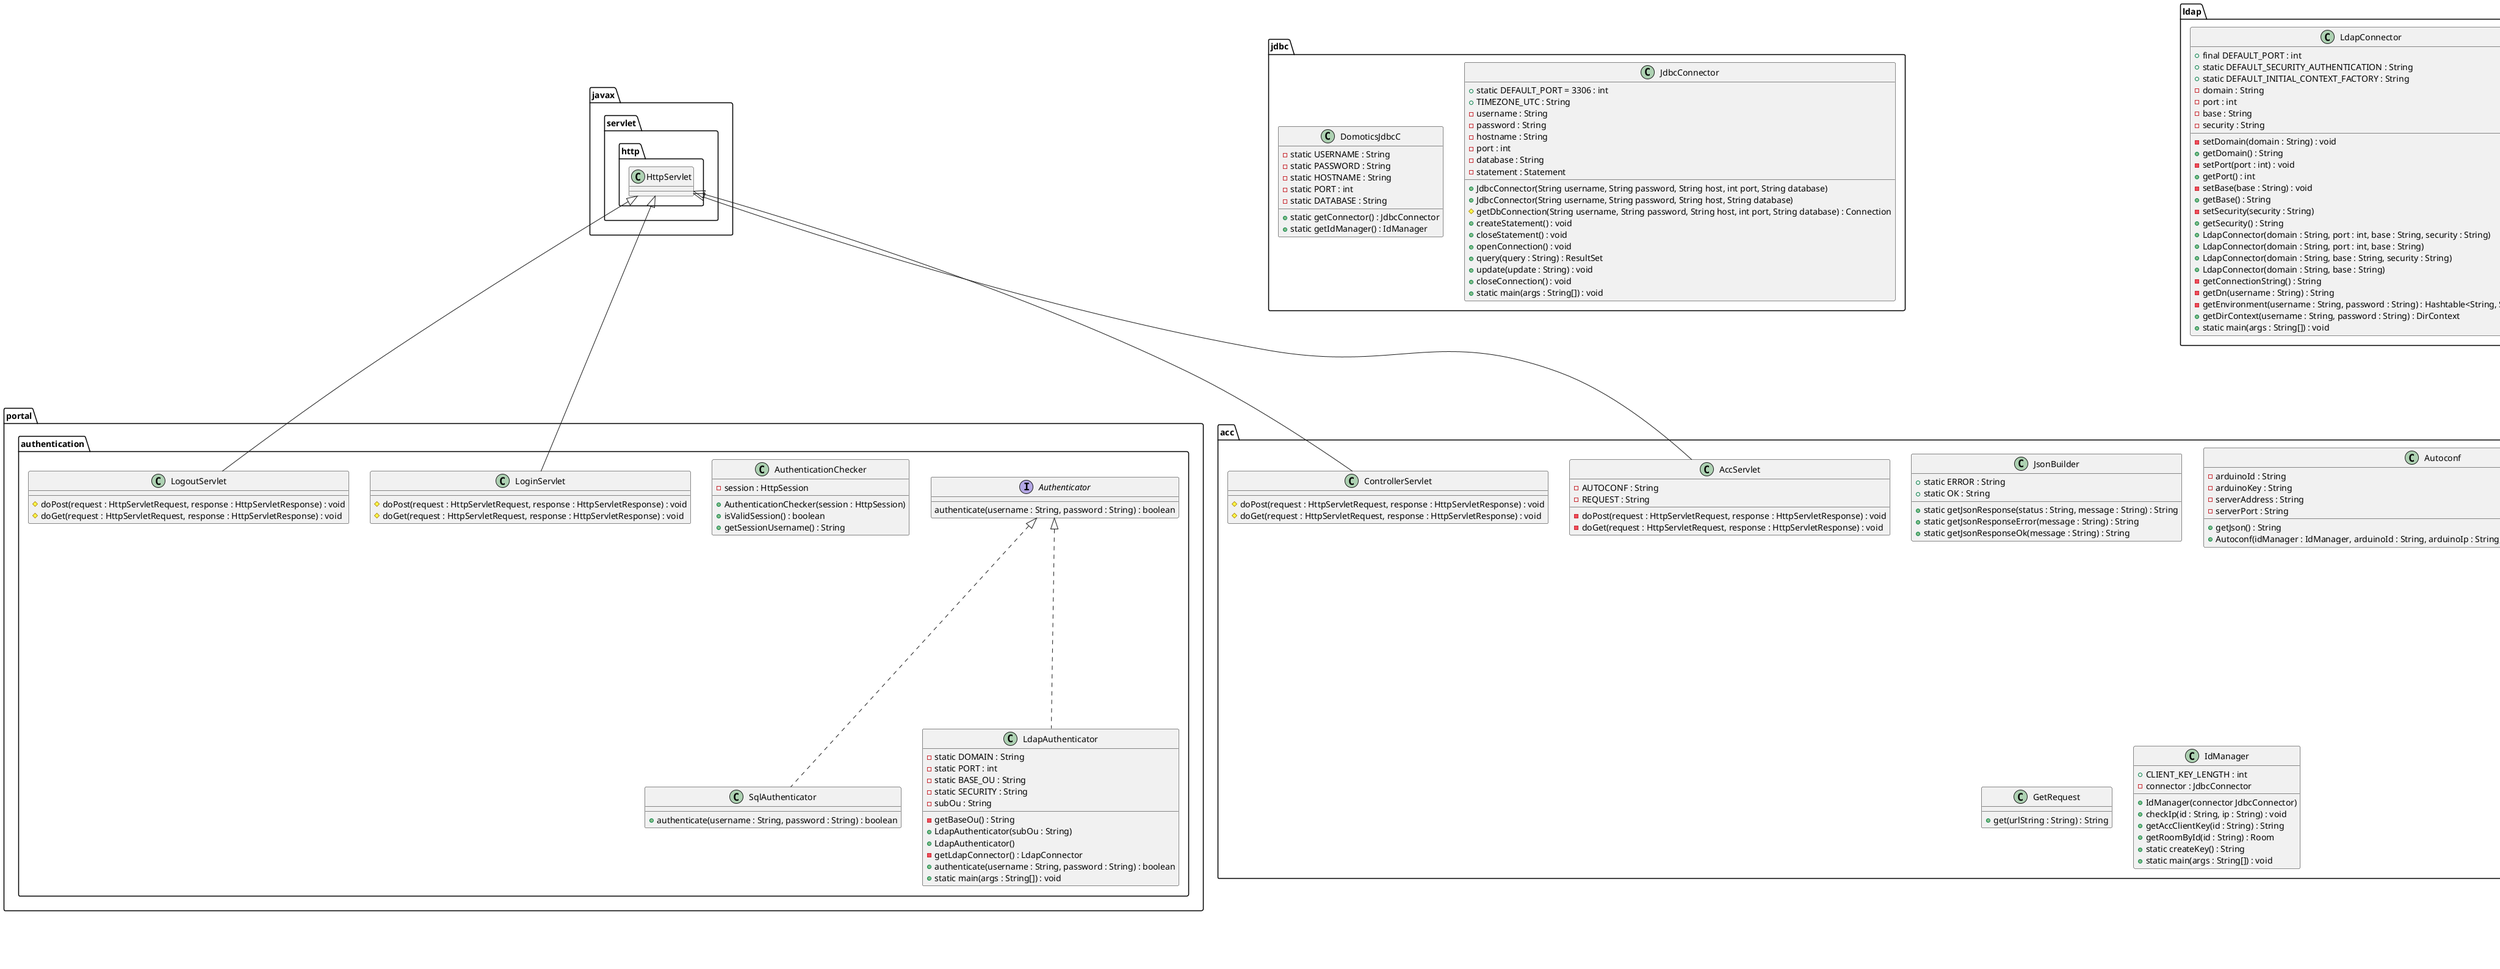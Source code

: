 @startuml

package javax.servlet.http {
    class HttpServlet {

    }
}

package jdbc {
    class JdbcConnector {
        + static DEFAULT_PORT = 3306 : int
        + TIMEZONE_UTC : String
        - username : String
        - password : String
        - hostname : String
        - port : int
        - database : String
        - statement : Statement
        + JdbcConnector(String username, String password, String host, int port, String database)
        + JdbcConnector(String username, String password, String host, String database)
        # getDbConnection(String username, String password, String host, int port, String database) : Connection
        + createStatement() : void
        + closeStatement() : void
        + openConnection() : void
        + query(query : String) : ResultSet
        + update(update : String) : void
        + closeConnection() : void
        + static main(args : String[]) : void
    }

    class DomoticsJdbcC {
        - static USERNAME : String
        - static PASSWORD : String
        - static HOSTNAME : String
        - static PORT : int
        - static DATABASE : String
        + static getConnector() : JdbcConnector
        + static getIdManager() : IdManager
    }
}

package ldap {
    class LdapConnector {
        + final DEFAULT_PORT : int
        + static DEFAULT_SECURITY_AUTHENTICATION : String
        + static DEFAULT_INITIAL_CONTEXT_FACTORY : String
        - domain : String
        - port : int
        - base : String
        - security : String
        - setDomain(domain : String) : void
        + getDomain() : String
        - setPort(port : int) : void
        + getPort() : int
        - setBase(base : String) : void
        + getBase() : String
        - setSecurity(security : String)
        + getSecurity() : String
        + LdapConnector(domain : String, port : int, base : String, security : String)
        + LdapConnector(domain : String, port : int, base : String)
        + LdapConnector(domain : String, base : String, security : String)
        + LdapConnector(domain : String, base : String)
        - getConnectionString() : String
        - getDn(username : String) : String
        - getEnvironment(username : String, password : String) : Hashtable<String, String>
        + getDirContext(username : String, password : String) : DirContext
        + static main(args : String[]) : void
    }
}

package portal.authentication {

    interface Authenticator {
        authenticate(username : String, password : String) : boolean
    }

    class SqlAuthenticator {
        + authenticate(username : String, password : String) : boolean
    }
    Authenticator <|.. SqlAuthenticator

    class LdapAuthenticator {
        - static DOMAIN : String
        - static PORT : int
        - static BASE_OU : String
        - static SECURITY : String
        - subOu : String
        - getBaseOu() : String
        + LdapAuthenticator(subOu : String)
        + LdapAuthenticator()
        - getLdapConnector() : LdapConnector
        + authenticate(username : String, password : String) : boolean
        + static main(args : String[]) : void
    }
    Authenticator <|.. LdapAuthenticator

    class AuthenticationChecker {
        - session : HttpSession
        + AuthenticationChecker(session : HttpSession)
        + isValidSession() : boolean
        + getSessionUsername() : String
    }

    class LoginServlet {
        # doPost(request : HttpServletRequest, response : HttpServletResponse) : void
        # doGet(request : HttpServletRequest, response : HttpServletResponse) : void
    }
    HttpServlet <|-- LoginServlet

    class LogoutServlet {
        # doPost(request : HttpServletRequest, response : HttpServletResponse) : void
        # doGet(request : HttpServletRequest, response : HttpServletResponse) : void
    }
    HttpServlet <|-- LogoutServlet
}

package models {
    class Room {
        - name : String
        + getName() : String
        + Room(name : String)
        + getJson() : JSONObject
        + getJsonString() : String
        + static getRooms(sqlResultSet : ResultSet) : List<Room>
        + static get(name : String) : Room
        + static get(name : String, jdbcConnector : JdbcConnector) : Room
        + static main(args : String[]) : void
    }

    class Arduino {
        - id : String
        - ip : String
        - key : String
        - rootPassword : String
        + getId() : String
        + getIp() : String
        + getKey() : String
        + getRoom() : Room
        + Arduino(id : String, ip : String, key : String, rootPassword : String, room : Room)
        + Arduino(idManager : IdManager, id : String, ip : String)
        + Arduino(connector : JdbcConnector, id : String)
        + Arduino(connector : JdbcConnector, ip : String, key : String)
        + set(resultSet : ResultSet) : void
        + getJson() : JSONObject
        + getJsonString() : String
        + isAlive() : boolean
        + static getArduinos(sqlResultSet : ResultSet) : List<Arduino>
        + static getArduinosByRoom(jdbcConnector : JdbcConnector, roomName : String)
        + static main(args : String[]) : void
    }
    Room o-- Arduino

    class Light {
        + LIGHT_ON : int
        + LIGHT_OFF : int
        - pin : int
        - name : String
        + getPin() : int
        + getArduino() : Arduino
        + getName() : String
        + getId() : String
        + isOn() : boolean
        + Light(pin : int, arduino : Arduino, name : String)
        + Light(pin : int, arduino : Arduino, connector JdbcConnector)
        + getJson() : JSONObject
        + getJsonString() : String
        - getRequestString(status : int) : String
        - getRequestString() : String
        + turnOn() : void
        + turnOff() : void
        + getStatus() : int
        + toggleLight() : void
        + static getLights(rs : ResultSet) : List<Light>
        + static getJsonLights(lights : List<Light>) : JSONArray
        + static getLights(connector : JdbcConnector, room : Room) : List<Light>
        + static main(args : String[]) : void
    }
    Arduino o-- Light

    class LightButton {
        - buttonPin : int
        - light : Light
        + getButtonPin() : int
        + getLight() : Light
        + getArduino() : Arduino
        + LightButton(buttonPin : int, ip : String, key : String, connector : JdbcConnector)
        + LightButton(buttonPin : int, id : String, connector : JdbcConnector)
        - checkPin(int pin, connector : JdbcConnector) : void
        - loadLight(connector : JdbcConnector) : void
        + static main(args : String[]) : void
    }
    Arduino o-- LightButton

    class Thermometer {
        - pin : String
        - type : String
        + Thermometer(pin : String, arduinoId : String, connector : JdbcConnector)
        + getValue() : double
        + getValue(decimals : int) : double
        - getRequestString() : String
        + static getTemperatureByRoom(room : Room, connector : JdbcConnector) : double
        + static main(args : String[]) : void
    }
    Arduino o-- Thermometer

}

package acc {
    class JsonBuilder {
        + static ERROR : String
        + static OK : String
        + static getJsonResponse(status : String, message : String) : String
        + static getJsonResponseError(message : String) : String
        + static getJsonResponseOk(message : String) : String
    }

    class AccServlet {
        - AUTOCONF : String
        - REQUEST : String
        - doPost(request : HttpServletRequest, response : HttpServletResponse) : void
        - doGet(request : HttpServletRequest, response : HttpServletResponse) : void
    }
    HttpServlet <|-- AccServlet

    class Autoconf {
        - arduinoId : String
        - arduinoKey : String
        - serverAddress : String
        - serverPort : String
        + getJson() : String
        + Autoconf(idManager : IdManager, arduinoId : String, arduinoIp : String, serverAddress : String, serverPort : int)
    }

    class ControllerServlet {
        # doPost(request : HttpServletRequest, response : HttpServletResponse) : void
        # doGet(request : HttpServletRequest, response : HttpServletResponse) : void
    }
    HttpServlet <|-- ControllerServlet

    class GetRequest {
        + get(urlString : String) : String
    }

    class IdManager {
        + CLIENT_KEY_LENGTH : int
        - connector : JdbcConnector
        + IdManager(connector JdbcConnector)
        + checkIp(id : String, ip : String) : void
        + getAccClientKey(id : String) : String
        + getRoomById(id : String) : Room
        + static createKey() : String
        + static main(args : String[]) : void
    }
}

package data {
    class RoomsServlet {
        # doPost(request : HttpServletRequest, response : HttpServletResponse) : void
        # doGet(request : HttpServletRequest, response : HttpServletResponse) : void
        - getJsonRoom(room : Room, connector : JdbcConnector) : JSONObject
    }
}

@enduml
